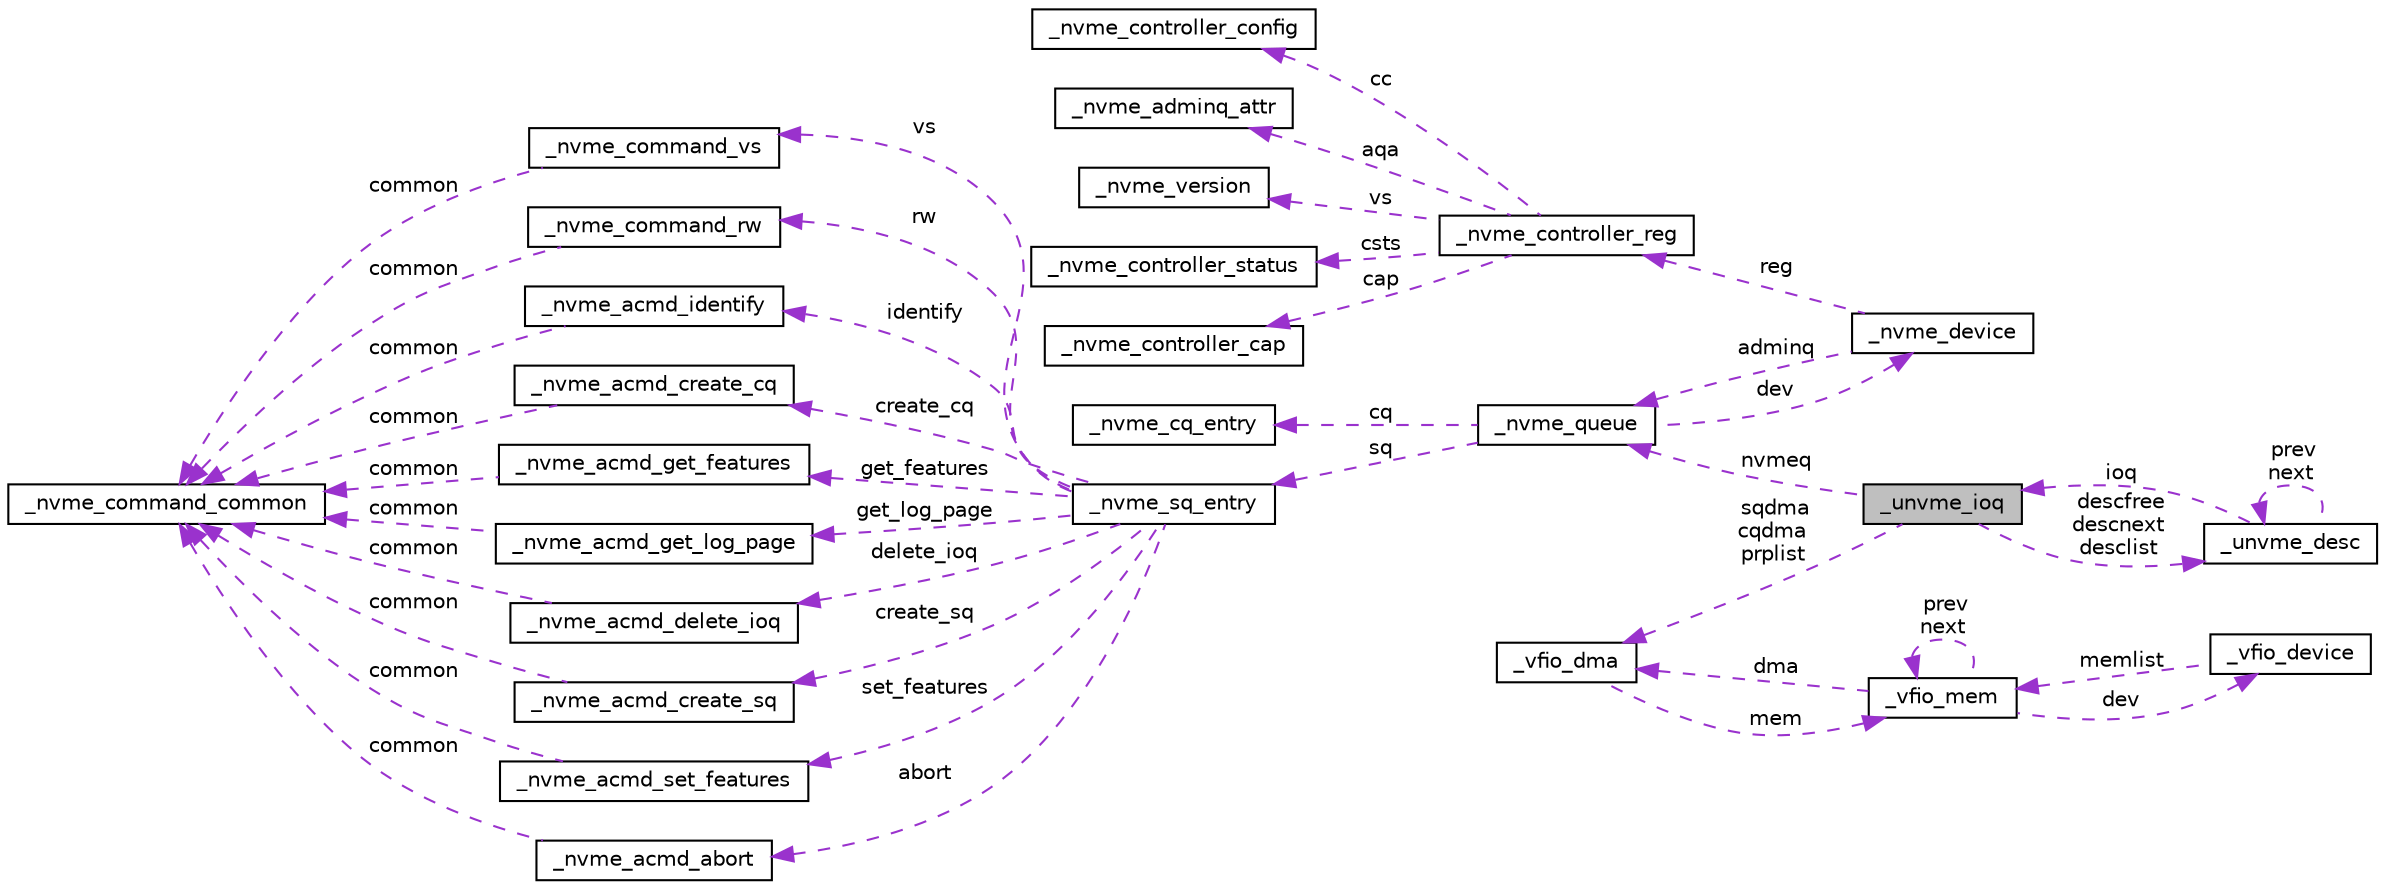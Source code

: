 digraph "_unvme_ioq"
{
  edge [fontname="Helvetica",fontsize="10",labelfontname="Helvetica",labelfontsize="10"];
  node [fontname="Helvetica",fontsize="10",shape=record];
  rankdir="LR";
  Node1 [label="_unvme_ioq",height=0.2,width=0.4,color="black", fillcolor="grey75", style="filled", fontcolor="black"];
  Node2 -> Node1 [dir="back",color="darkorchid3",fontsize="10",style="dashed",label=" nvmeq" ,fontname="Helvetica"];
  Node2 [label="_nvme_queue",height=0.2,width=0.4,color="black", fillcolor="white", style="filled",URL="$struct__nvme__queue.html",tooltip="Queue context (a submission-completion queue pair context) "];
  Node3 -> Node2 [dir="back",color="darkorchid3",fontsize="10",style="dashed",label=" cq" ,fontname="Helvetica"];
  Node3 [label="_nvme_cq_entry",height=0.2,width=0.4,color="black", fillcolor="white", style="filled",URL="$struct__nvme__cq__entry.html",tooltip="Completion queue entry. "];
  Node4 -> Node2 [dir="back",color="darkorchid3",fontsize="10",style="dashed",label=" sq" ,fontname="Helvetica"];
  Node4 [label="_nvme_sq_entry",height=0.2,width=0.4,color="black", fillcolor="white", style="filled",URL="$union__nvme__sq__entry.html",tooltip="Submission queue entry. "];
  Node5 -> Node4 [dir="back",color="darkorchid3",fontsize="10",style="dashed",label=" vs" ,fontname="Helvetica"];
  Node5 [label="_nvme_command_vs",height=0.2,width=0.4,color="black", fillcolor="white", style="filled",URL="$struct__nvme__command__vs.html",tooltip="Admin and NVM Vendor Specific Command. "];
  Node6 -> Node5 [dir="back",color="darkorchid3",fontsize="10",style="dashed",label=" common" ,fontname="Helvetica"];
  Node6 [label="_nvme_command_common",height=0.2,width=0.4,color="black", fillcolor="white", style="filled",URL="$struct__nvme__command__common.html",tooltip="Common command header (cdw 0-9) "];
  Node7 -> Node4 [dir="back",color="darkorchid3",fontsize="10",style="dashed",label=" rw" ,fontname="Helvetica"];
  Node7 [label="_nvme_command_rw",height=0.2,width=0.4,color="black", fillcolor="white", style="filled",URL="$struct__nvme__command__rw.html",tooltip="NVMe command: Read & Write. "];
  Node6 -> Node7 [dir="back",color="darkorchid3",fontsize="10",style="dashed",label=" common" ,fontname="Helvetica"];
  Node8 -> Node4 [dir="back",color="darkorchid3",fontsize="10",style="dashed",label=" identify" ,fontname="Helvetica"];
  Node8 [label="_nvme_acmd_identify",height=0.2,width=0.4,color="black", fillcolor="white", style="filled",URL="$struct__nvme__acmd__identify.html",tooltip="Admin command: Identify. "];
  Node6 -> Node8 [dir="back",color="darkorchid3",fontsize="10",style="dashed",label=" common" ,fontname="Helvetica"];
  Node9 -> Node4 [dir="back",color="darkorchid3",fontsize="10",style="dashed",label=" create_cq" ,fontname="Helvetica"];
  Node9 [label="_nvme_acmd_create_cq",height=0.2,width=0.4,color="black", fillcolor="white", style="filled",URL="$struct__nvme__acmd__create__cq.html",tooltip="Admin command: Create I/O Completion Queue. "];
  Node6 -> Node9 [dir="back",color="darkorchid3",fontsize="10",style="dashed",label=" common" ,fontname="Helvetica"];
  Node10 -> Node4 [dir="back",color="darkorchid3",fontsize="10",style="dashed",label=" get_features" ,fontname="Helvetica"];
  Node10 [label="_nvme_acmd_get_features",height=0.2,width=0.4,color="black", fillcolor="white", style="filled",URL="$struct__nvme__acmd__get__features.html",tooltip="Admin command: Get Feature. "];
  Node6 -> Node10 [dir="back",color="darkorchid3",fontsize="10",style="dashed",label=" common" ,fontname="Helvetica"];
  Node11 -> Node4 [dir="back",color="darkorchid3",fontsize="10",style="dashed",label=" get_log_page" ,fontname="Helvetica"];
  Node11 [label="_nvme_acmd_get_log_page",height=0.2,width=0.4,color="black", fillcolor="white", style="filled",URL="$struct__nvme__acmd__get__log__page.html",tooltip="Admin command: Get Log Page. "];
  Node6 -> Node11 [dir="back",color="darkorchid3",fontsize="10",style="dashed",label=" common" ,fontname="Helvetica"];
  Node12 -> Node4 [dir="back",color="darkorchid3",fontsize="10",style="dashed",label=" delete_ioq" ,fontname="Helvetica"];
  Node12 [label="_nvme_acmd_delete_ioq",height=0.2,width=0.4,color="black", fillcolor="white", style="filled",URL="$struct__nvme__acmd__delete__ioq.html",tooltip="Admin command: Delete I/O Submission & Completion Queue. "];
  Node6 -> Node12 [dir="back",color="darkorchid3",fontsize="10",style="dashed",label=" common" ,fontname="Helvetica"];
  Node13 -> Node4 [dir="back",color="darkorchid3",fontsize="10",style="dashed",label=" create_sq" ,fontname="Helvetica"];
  Node13 [label="_nvme_acmd_create_sq",height=0.2,width=0.4,color="black", fillcolor="white", style="filled",URL="$struct__nvme__acmd__create__sq.html",tooltip="Admin command: Create I/O Submission Queue. "];
  Node6 -> Node13 [dir="back",color="darkorchid3",fontsize="10",style="dashed",label=" common" ,fontname="Helvetica"];
  Node14 -> Node4 [dir="back",color="darkorchid3",fontsize="10",style="dashed",label=" set_features" ,fontname="Helvetica"];
  Node14 [label="_nvme_acmd_set_features",height=0.2,width=0.4,color="black", fillcolor="white", style="filled",URL="$struct__nvme__acmd__set__features.html",tooltip="Admin command: Set Feature. "];
  Node6 -> Node14 [dir="back",color="darkorchid3",fontsize="10",style="dashed",label=" common" ,fontname="Helvetica"];
  Node15 -> Node4 [dir="back",color="darkorchid3",fontsize="10",style="dashed",label=" abort" ,fontname="Helvetica"];
  Node15 [label="_nvme_acmd_abort",height=0.2,width=0.4,color="black", fillcolor="white", style="filled",URL="$struct__nvme__acmd__abort.html",tooltip="Admin command: Abort. "];
  Node6 -> Node15 [dir="back",color="darkorchid3",fontsize="10",style="dashed",label=" common" ,fontname="Helvetica"];
  Node16 -> Node2 [dir="back",color="darkorchid3",fontsize="10",style="dashed",label=" dev" ,fontname="Helvetica"];
  Node16 [label="_nvme_device",height=0.2,width=0.4,color="black", fillcolor="white", style="filled",URL="$struct__nvme__device.html",tooltip="Device context. "];
  Node17 -> Node16 [dir="back",color="darkorchid3",fontsize="10",style="dashed",label=" reg" ,fontname="Helvetica"];
  Node17 [label="_nvme_controller_reg",height=0.2,width=0.4,color="black", fillcolor="white", style="filled",URL="$struct__nvme__controller__reg.html",tooltip="Controller register (bar 0) "];
  Node18 -> Node17 [dir="back",color="darkorchid3",fontsize="10",style="dashed",label=" cc" ,fontname="Helvetica"];
  Node18 [label="_nvme_controller_config",height=0.2,width=0.4,color="black", fillcolor="white", style="filled",URL="$union__nvme__controller__config.html",tooltip="Controller configuration register. "];
  Node19 -> Node17 [dir="back",color="darkorchid3",fontsize="10",style="dashed",label=" aqa" ,fontname="Helvetica"];
  Node19 [label="_nvme_adminq_attr",height=0.2,width=0.4,color="black", fillcolor="white", style="filled",URL="$union__nvme__adminq__attr.html",tooltip="Admin queue attributes. "];
  Node20 -> Node17 [dir="back",color="darkorchid3",fontsize="10",style="dashed",label=" vs" ,fontname="Helvetica"];
  Node20 [label="_nvme_version",height=0.2,width=0.4,color="black", fillcolor="white", style="filled",URL="$union__nvme__version.html",tooltip="Version. "];
  Node21 -> Node17 [dir="back",color="darkorchid3",fontsize="10",style="dashed",label=" csts" ,fontname="Helvetica"];
  Node21 [label="_nvme_controller_status",height=0.2,width=0.4,color="black", fillcolor="white", style="filled",URL="$union__nvme__controller__status.html",tooltip="Controller status register. "];
  Node22 -> Node17 [dir="back",color="darkorchid3",fontsize="10",style="dashed",label=" cap" ,fontname="Helvetica"];
  Node22 [label="_nvme_controller_cap",height=0.2,width=0.4,color="black", fillcolor="white", style="filled",URL="$union__nvme__controller__cap.html",tooltip="Controller capabilities. "];
  Node2 -> Node16 [dir="back",color="darkorchid3",fontsize="10",style="dashed",label=" adminq" ,fontname="Helvetica"];
  Node23 -> Node1 [dir="back",color="darkorchid3",fontsize="10",style="dashed",label=" descfree\ndescnext\ndesclist" ,fontname="Helvetica"];
  Node23 [label="_unvme_desc",height=0.2,width=0.4,color="black", fillcolor="white", style="filled",URL="$struct__unvme__desc.html",tooltip="IO full descriptor. "];
  Node1 -> Node23 [dir="back",color="darkorchid3",fontsize="10",style="dashed",label=" ioq" ,fontname="Helvetica"];
  Node23 -> Node23 [dir="back",color="darkorchid3",fontsize="10",style="dashed",label=" prev\nnext" ,fontname="Helvetica"];
  Node24 -> Node1 [dir="back",color="darkorchid3",fontsize="10",style="dashed",label=" sqdma\ncqdma\nprplist" ,fontname="Helvetica"];
  Node24 [label="_vfio_dma",height=0.2,width=0.4,color="black", fillcolor="white", style="filled",URL="$struct__vfio__dma.html",tooltip="VFIO dma allocation structure. "];
  Node25 -> Node24 [dir="back",color="darkorchid3",fontsize="10",style="dashed",label=" mem" ,fontname="Helvetica"];
  Node25 [label="_vfio_mem",height=0.2,width=0.4,color="black", fillcolor="white", style="filled",URL="$struct__vfio__mem.html",tooltip="VFIO memory allocation entry. "];
  Node25 -> Node25 [dir="back",color="darkorchid3",fontsize="10",style="dashed",label=" prev\nnext" ,fontname="Helvetica"];
  Node24 -> Node25 [dir="back",color="darkorchid3",fontsize="10",style="dashed",label=" dma" ,fontname="Helvetica"];
  Node26 -> Node25 [dir="back",color="darkorchid3",fontsize="10",style="dashed",label=" dev" ,fontname="Helvetica"];
  Node26 [label="_vfio_device",height=0.2,width=0.4,color="black", fillcolor="white", style="filled",URL="$struct__vfio__device.html",tooltip="VFIO device structure. "];
  Node25 -> Node26 [dir="back",color="darkorchid3",fontsize="10",style="dashed",label=" memlist" ,fontname="Helvetica"];
}
